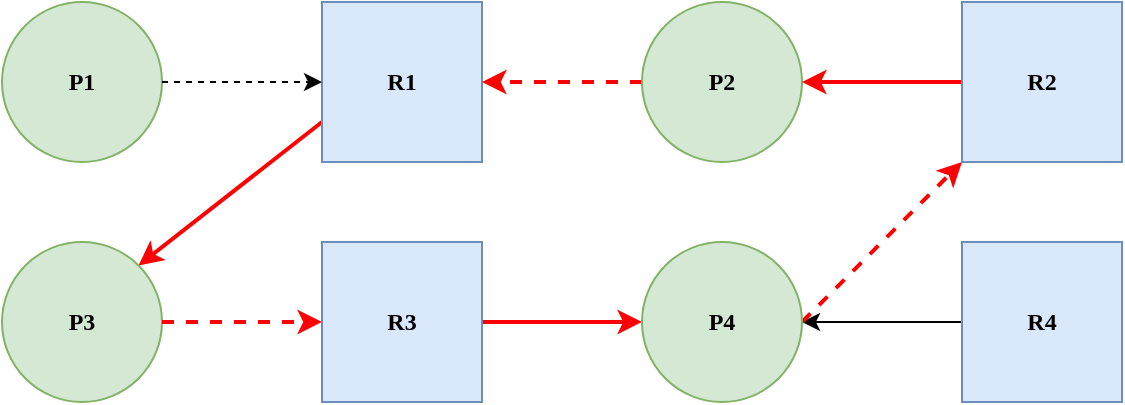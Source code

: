 <mxfile version="14.4.3" type="device"><diagram id="U4QGhb9N2xuxU6Sv7WeN" name="Page-1"><mxGraphModel dx="946" dy="587" grid="1" gridSize="10" guides="1" tooltips="1" connect="1" arrows="1" fold="1" page="1" pageScale="1" pageWidth="827" pageHeight="1169" math="0" shadow="0"><root><mxCell id="0"/><mxCell id="1" parent="0"/><mxCell id="xCYWzdhv6_VY5Z3suuiM-6" value="P1" style="ellipse;whiteSpace=wrap;html=1;aspect=fixed;fillColor=#d5e8d4;strokeColor=#82b366;fontFamily=Fira Sans;fontStyle=1;" vertex="1" parent="1"><mxGeometry x="210" y="130" width="80" height="80" as="geometry"/></mxCell><mxCell id="xCYWzdhv6_VY5Z3suuiM-7" style="edgeStyle=none;rounded=0;orthogonalLoop=1;jettySize=auto;html=1;exitX=0;exitY=0.75;exitDx=0;exitDy=0;entryX=1;entryY=0;entryDx=0;entryDy=0;strokeWidth=2;strokeColor=#FF0000;" edge="1" parent="1" source="xCYWzdhv6_VY5Z3suuiM-8" target="xCYWzdhv6_VY5Z3suuiM-10"><mxGeometry relative="1" as="geometry"/></mxCell><mxCell id="xCYWzdhv6_VY5Z3suuiM-8" value="R1" style="whiteSpace=wrap;html=1;aspect=fixed;fillColor=#dae8fc;strokeColor=#6c8ebf;fontFamily=Fira Sans;fontStyle=1;" vertex="1" parent="1"><mxGeometry x="370" y="130" width="80" height="80" as="geometry"/></mxCell><mxCell id="xCYWzdhv6_VY5Z3suuiM-9" value="" style="endArrow=classic;html=1;exitX=1;exitY=0.5;exitDx=0;exitDy=0;entryX=0;entryY=0.5;entryDx=0;entryDy=0;dashed=1;" edge="1" parent="1" source="xCYWzdhv6_VY5Z3suuiM-6" target="xCYWzdhv6_VY5Z3suuiM-8"><mxGeometry width="50" height="50" relative="1" as="geometry"><mxPoint x="350" y="230" as="sourcePoint"/><mxPoint x="450" y="290" as="targetPoint"/></mxGeometry></mxCell><mxCell id="xCYWzdhv6_VY5Z3suuiM-10" value="P3" style="ellipse;whiteSpace=wrap;html=1;aspect=fixed;fillColor=#d5e8d4;strokeColor=#82b366;fontFamily=Fira Sans;fontStyle=1;" vertex="1" parent="1"><mxGeometry x="210" y="250" width="80" height="80" as="geometry"/></mxCell><mxCell id="xCYWzdhv6_VY5Z3suuiM-11" style="edgeStyle=none;orthogonalLoop=1;jettySize=auto;html=1;exitX=1;exitY=0.5;exitDx=0;exitDy=0;entryX=0;entryY=0.5;entryDx=0;entryDy=0;strokeWidth=2;strokeColor=#FF0000;" edge="1" parent="1" source="xCYWzdhv6_VY5Z3suuiM-12" target="xCYWzdhv6_VY5Z3suuiM-19"><mxGeometry relative="1" as="geometry"/></mxCell><mxCell id="xCYWzdhv6_VY5Z3suuiM-12" value="R3" style="whiteSpace=wrap;html=1;aspect=fixed;fillColor=#dae8fc;strokeColor=#6c8ebf;fontFamily=Fira Sans;fontStyle=1;" vertex="1" parent="1"><mxGeometry x="370" y="250" width="80" height="80" as="geometry"/></mxCell><mxCell id="xCYWzdhv6_VY5Z3suuiM-13" value="" style="endArrow=classic;html=1;exitX=1;exitY=0.5;exitDx=0;exitDy=0;entryX=0;entryY=0.5;entryDx=0;entryDy=0;dashed=1;strokeWidth=2;strokeColor=#FF0000;" edge="1" parent="1" source="xCYWzdhv6_VY5Z3suuiM-10" target="xCYWzdhv6_VY5Z3suuiM-12"><mxGeometry width="50" height="50" relative="1" as="geometry"><mxPoint x="350" y="350" as="sourcePoint"/><mxPoint x="450" y="410" as="targetPoint"/></mxGeometry></mxCell><mxCell id="xCYWzdhv6_VY5Z3suuiM-14" style="edgeStyle=none;orthogonalLoop=1;jettySize=auto;html=1;exitX=0;exitY=0.5;exitDx=0;exitDy=0;dashed=1;strokeWidth=2;strokeColor=#FF0000;" edge="1" parent="1" source="xCYWzdhv6_VY5Z3suuiM-15" target="xCYWzdhv6_VY5Z3suuiM-8"><mxGeometry relative="1" as="geometry"/></mxCell><mxCell id="xCYWzdhv6_VY5Z3suuiM-15" value="P2" style="ellipse;whiteSpace=wrap;html=1;aspect=fixed;fillColor=#d5e8d4;strokeColor=#82b366;fontFamily=Fira Sans;fontStyle=1;" vertex="1" parent="1"><mxGeometry x="530" y="130" width="80" height="80" as="geometry"/></mxCell><mxCell id="xCYWzdhv6_VY5Z3suuiM-16" style="edgeStyle=none;orthogonalLoop=1;jettySize=auto;html=1;exitX=0;exitY=0.5;exitDx=0;exitDy=0;" edge="1" parent="1" source="xCYWzdhv6_VY5Z3suuiM-17" target="xCYWzdhv6_VY5Z3suuiM-19"><mxGeometry relative="1" as="geometry"/></mxCell><mxCell id="xCYWzdhv6_VY5Z3suuiM-17" value="R4" style="whiteSpace=wrap;html=1;aspect=fixed;fillColor=#dae8fc;strokeColor=#6c8ebf;fontFamily=Fira Sans;fontStyle=1;" vertex="1" parent="1"><mxGeometry x="690" y="250" width="80" height="80" as="geometry"/></mxCell><mxCell id="xCYWzdhv6_VY5Z3suuiM-18" style="orthogonalLoop=1;jettySize=auto;html=1;exitX=1;exitY=0.5;exitDx=0;exitDy=0;dashed=1;strokeWidth=2;strokeColor=#FF0000;" edge="1" parent="1" source="xCYWzdhv6_VY5Z3suuiM-19" target="xCYWzdhv6_VY5Z3suuiM-21"><mxGeometry relative="1" as="geometry"><mxPoint x="670" y="250" as="targetPoint"/></mxGeometry></mxCell><mxCell id="xCYWzdhv6_VY5Z3suuiM-19" value="P4" style="ellipse;whiteSpace=wrap;html=1;aspect=fixed;fillColor=#d5e8d4;strokeColor=#82b366;fontFamily=Fira Sans;fontStyle=1;" vertex="1" parent="1"><mxGeometry x="530" y="250" width="80" height="80" as="geometry"/></mxCell><mxCell id="xCYWzdhv6_VY5Z3suuiM-20" style="edgeStyle=none;orthogonalLoop=1;jettySize=auto;html=1;exitX=0;exitY=0.5;exitDx=0;exitDy=0;entryX=1;entryY=0.5;entryDx=0;entryDy=0;strokeWidth=2;strokeColor=#FF0000;" edge="1" parent="1" source="xCYWzdhv6_VY5Z3suuiM-21" target="xCYWzdhv6_VY5Z3suuiM-15"><mxGeometry relative="1" as="geometry"/></mxCell><mxCell id="xCYWzdhv6_VY5Z3suuiM-21" value="R2" style="whiteSpace=wrap;html=1;aspect=fixed;fillColor=#dae8fc;strokeColor=#6c8ebf;fontFamily=Fira Sans;fontStyle=1;" vertex="1" parent="1"><mxGeometry x="690" y="130" width="80" height="80" as="geometry"/></mxCell></root></mxGraphModel></diagram></mxfile>